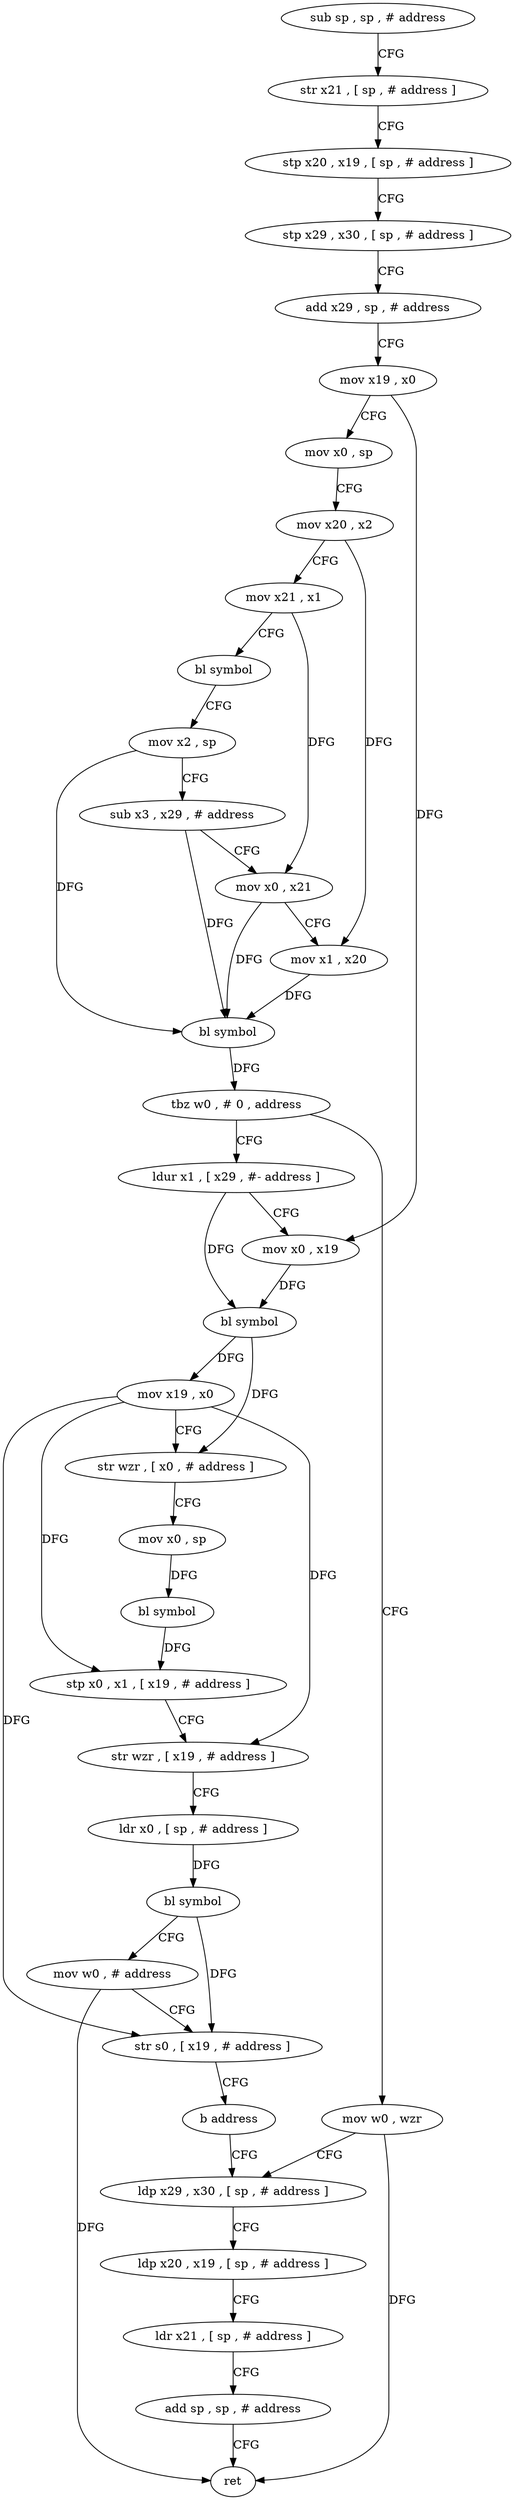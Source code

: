 digraph "func" {
"4244116" [label = "sub sp , sp , # address" ]
"4244120" [label = "str x21 , [ sp , # address ]" ]
"4244124" [label = "stp x20 , x19 , [ sp , # address ]" ]
"4244128" [label = "stp x29 , x30 , [ sp , # address ]" ]
"4244132" [label = "add x29 , sp , # address" ]
"4244136" [label = "mov x19 , x0" ]
"4244140" [label = "mov x0 , sp" ]
"4244144" [label = "mov x20 , x2" ]
"4244148" [label = "mov x21 , x1" ]
"4244152" [label = "bl symbol" ]
"4244156" [label = "mov x2 , sp" ]
"4244160" [label = "sub x3 , x29 , # address" ]
"4244164" [label = "mov x0 , x21" ]
"4244168" [label = "mov x1 , x20" ]
"4244172" [label = "bl symbol" ]
"4244176" [label = "tbz w0 , # 0 , address" ]
"4244236" [label = "mov w0 , wzr" ]
"4244180" [label = "ldur x1 , [ x29 , #- address ]" ]
"4244240" [label = "ldp x29 , x30 , [ sp , # address ]" ]
"4244184" [label = "mov x0 , x19" ]
"4244188" [label = "bl symbol" ]
"4244192" [label = "mov x19 , x0" ]
"4244196" [label = "str wzr , [ x0 , # address ]" ]
"4244200" [label = "mov x0 , sp" ]
"4244204" [label = "bl symbol" ]
"4244208" [label = "stp x0 , x1 , [ x19 , # address ]" ]
"4244212" [label = "str wzr , [ x19 , # address ]" ]
"4244216" [label = "ldr x0 , [ sp , # address ]" ]
"4244220" [label = "bl symbol" ]
"4244224" [label = "mov w0 , # address" ]
"4244228" [label = "str s0 , [ x19 , # address ]" ]
"4244232" [label = "b address" ]
"4244244" [label = "ldp x20 , x19 , [ sp , # address ]" ]
"4244248" [label = "ldr x21 , [ sp , # address ]" ]
"4244252" [label = "add sp , sp , # address" ]
"4244256" [label = "ret" ]
"4244116" -> "4244120" [ label = "CFG" ]
"4244120" -> "4244124" [ label = "CFG" ]
"4244124" -> "4244128" [ label = "CFG" ]
"4244128" -> "4244132" [ label = "CFG" ]
"4244132" -> "4244136" [ label = "CFG" ]
"4244136" -> "4244140" [ label = "CFG" ]
"4244136" -> "4244184" [ label = "DFG" ]
"4244140" -> "4244144" [ label = "CFG" ]
"4244144" -> "4244148" [ label = "CFG" ]
"4244144" -> "4244168" [ label = "DFG" ]
"4244148" -> "4244152" [ label = "CFG" ]
"4244148" -> "4244164" [ label = "DFG" ]
"4244152" -> "4244156" [ label = "CFG" ]
"4244156" -> "4244160" [ label = "CFG" ]
"4244156" -> "4244172" [ label = "DFG" ]
"4244160" -> "4244164" [ label = "CFG" ]
"4244160" -> "4244172" [ label = "DFG" ]
"4244164" -> "4244168" [ label = "CFG" ]
"4244164" -> "4244172" [ label = "DFG" ]
"4244168" -> "4244172" [ label = "DFG" ]
"4244172" -> "4244176" [ label = "DFG" ]
"4244176" -> "4244236" [ label = "CFG" ]
"4244176" -> "4244180" [ label = "CFG" ]
"4244236" -> "4244240" [ label = "CFG" ]
"4244236" -> "4244256" [ label = "DFG" ]
"4244180" -> "4244184" [ label = "CFG" ]
"4244180" -> "4244188" [ label = "DFG" ]
"4244240" -> "4244244" [ label = "CFG" ]
"4244184" -> "4244188" [ label = "DFG" ]
"4244188" -> "4244192" [ label = "DFG" ]
"4244188" -> "4244196" [ label = "DFG" ]
"4244192" -> "4244196" [ label = "CFG" ]
"4244192" -> "4244208" [ label = "DFG" ]
"4244192" -> "4244212" [ label = "DFG" ]
"4244192" -> "4244228" [ label = "DFG" ]
"4244196" -> "4244200" [ label = "CFG" ]
"4244200" -> "4244204" [ label = "DFG" ]
"4244204" -> "4244208" [ label = "DFG" ]
"4244208" -> "4244212" [ label = "CFG" ]
"4244212" -> "4244216" [ label = "CFG" ]
"4244216" -> "4244220" [ label = "DFG" ]
"4244220" -> "4244224" [ label = "CFG" ]
"4244220" -> "4244228" [ label = "DFG" ]
"4244224" -> "4244228" [ label = "CFG" ]
"4244224" -> "4244256" [ label = "DFG" ]
"4244228" -> "4244232" [ label = "CFG" ]
"4244232" -> "4244240" [ label = "CFG" ]
"4244244" -> "4244248" [ label = "CFG" ]
"4244248" -> "4244252" [ label = "CFG" ]
"4244252" -> "4244256" [ label = "CFG" ]
}
